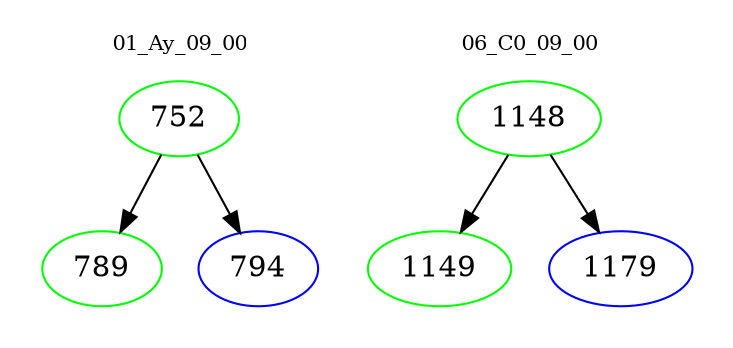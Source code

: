 digraph{
subgraph cluster_0 {
color = white
label = "01_Ay_09_00";
fontsize=10;
T0_752 [label="752", color="green"]
T0_752 -> T0_789 [color="black"]
T0_789 [label="789", color="green"]
T0_752 -> T0_794 [color="black"]
T0_794 [label="794", color="blue"]
}
subgraph cluster_1 {
color = white
label = "06_C0_09_00";
fontsize=10;
T1_1148 [label="1148", color="green"]
T1_1148 -> T1_1149 [color="black"]
T1_1149 [label="1149", color="green"]
T1_1148 -> T1_1179 [color="black"]
T1_1179 [label="1179", color="blue"]
}
}

